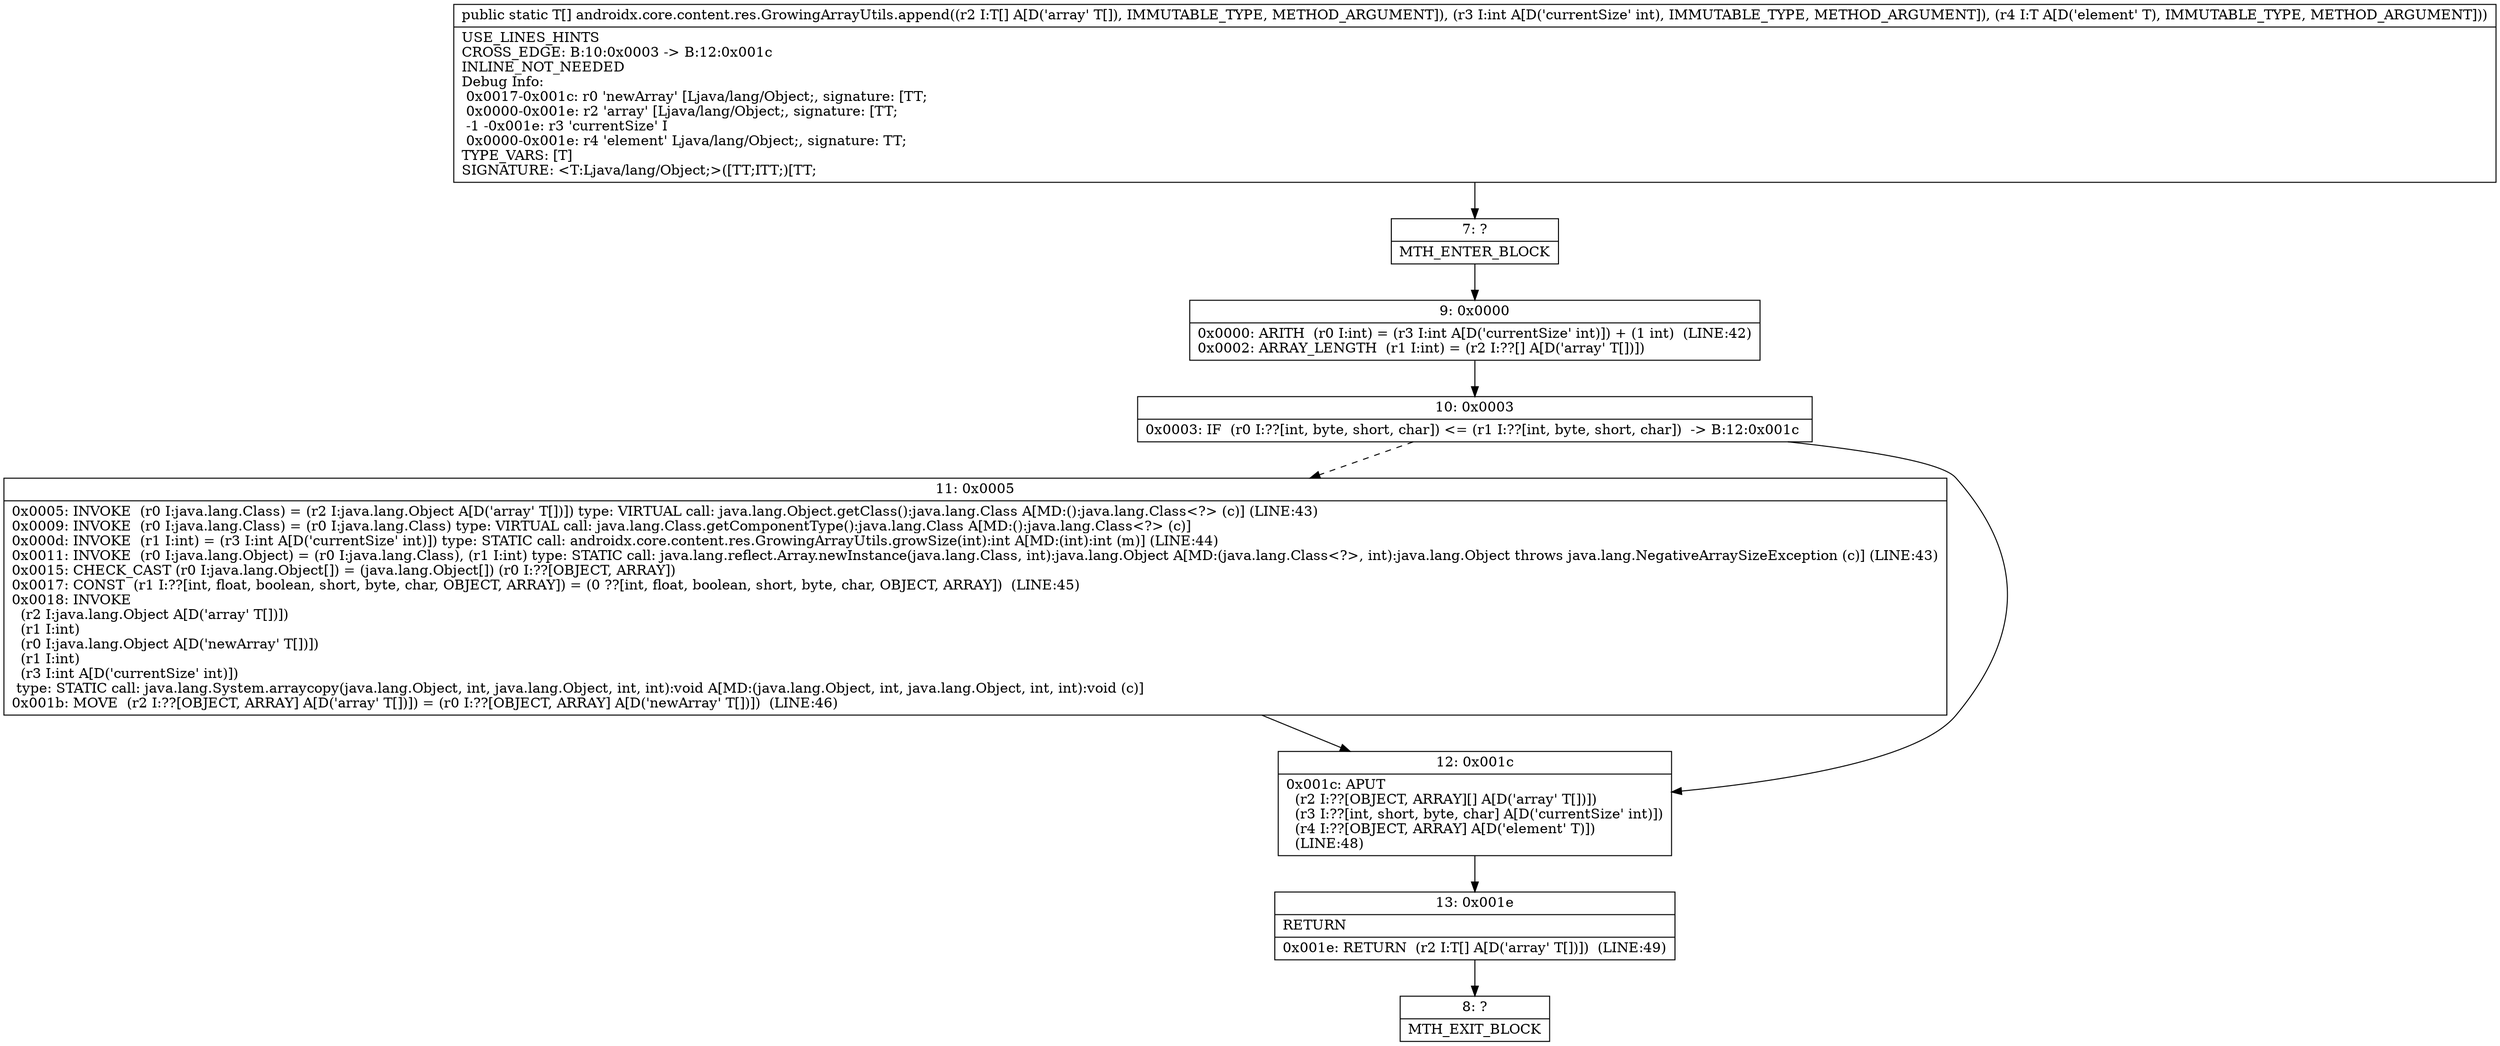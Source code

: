 digraph "CFG forandroidx.core.content.res.GrowingArrayUtils.append([Ljava\/lang\/Object;ILjava\/lang\/Object;)[Ljava\/lang\/Object;" {
Node_7 [shape=record,label="{7\:\ ?|MTH_ENTER_BLOCK\l}"];
Node_9 [shape=record,label="{9\:\ 0x0000|0x0000: ARITH  (r0 I:int) = (r3 I:int A[D('currentSize' int)]) + (1 int)  (LINE:42)\l0x0002: ARRAY_LENGTH  (r1 I:int) = (r2 I:??[] A[D('array' T[])]) \l}"];
Node_10 [shape=record,label="{10\:\ 0x0003|0x0003: IF  (r0 I:??[int, byte, short, char]) \<= (r1 I:??[int, byte, short, char])  \-\> B:12:0x001c \l}"];
Node_11 [shape=record,label="{11\:\ 0x0005|0x0005: INVOKE  (r0 I:java.lang.Class) = (r2 I:java.lang.Object A[D('array' T[])]) type: VIRTUAL call: java.lang.Object.getClass():java.lang.Class A[MD:():java.lang.Class\<?\> (c)] (LINE:43)\l0x0009: INVOKE  (r0 I:java.lang.Class) = (r0 I:java.lang.Class) type: VIRTUAL call: java.lang.Class.getComponentType():java.lang.Class A[MD:():java.lang.Class\<?\> (c)]\l0x000d: INVOKE  (r1 I:int) = (r3 I:int A[D('currentSize' int)]) type: STATIC call: androidx.core.content.res.GrowingArrayUtils.growSize(int):int A[MD:(int):int (m)] (LINE:44)\l0x0011: INVOKE  (r0 I:java.lang.Object) = (r0 I:java.lang.Class), (r1 I:int) type: STATIC call: java.lang.reflect.Array.newInstance(java.lang.Class, int):java.lang.Object A[MD:(java.lang.Class\<?\>, int):java.lang.Object throws java.lang.NegativeArraySizeException (c)] (LINE:43)\l0x0015: CHECK_CAST (r0 I:java.lang.Object[]) = (java.lang.Object[]) (r0 I:??[OBJECT, ARRAY]) \l0x0017: CONST  (r1 I:??[int, float, boolean, short, byte, char, OBJECT, ARRAY]) = (0 ??[int, float, boolean, short, byte, char, OBJECT, ARRAY])  (LINE:45)\l0x0018: INVOKE  \l  (r2 I:java.lang.Object A[D('array' T[])])\l  (r1 I:int)\l  (r0 I:java.lang.Object A[D('newArray' T[])])\l  (r1 I:int)\l  (r3 I:int A[D('currentSize' int)])\l type: STATIC call: java.lang.System.arraycopy(java.lang.Object, int, java.lang.Object, int, int):void A[MD:(java.lang.Object, int, java.lang.Object, int, int):void (c)]\l0x001b: MOVE  (r2 I:??[OBJECT, ARRAY] A[D('array' T[])]) = (r0 I:??[OBJECT, ARRAY] A[D('newArray' T[])])  (LINE:46)\l}"];
Node_12 [shape=record,label="{12\:\ 0x001c|0x001c: APUT  \l  (r2 I:??[OBJECT, ARRAY][] A[D('array' T[])])\l  (r3 I:??[int, short, byte, char] A[D('currentSize' int)])\l  (r4 I:??[OBJECT, ARRAY] A[D('element' T)])\l  (LINE:48)\l}"];
Node_13 [shape=record,label="{13\:\ 0x001e|RETURN\l|0x001e: RETURN  (r2 I:T[] A[D('array' T[])])  (LINE:49)\l}"];
Node_8 [shape=record,label="{8\:\ ?|MTH_EXIT_BLOCK\l}"];
MethodNode[shape=record,label="{public static T[] androidx.core.content.res.GrowingArrayUtils.append((r2 I:T[] A[D('array' T[]), IMMUTABLE_TYPE, METHOD_ARGUMENT]), (r3 I:int A[D('currentSize' int), IMMUTABLE_TYPE, METHOD_ARGUMENT]), (r4 I:T A[D('element' T), IMMUTABLE_TYPE, METHOD_ARGUMENT]))  | USE_LINES_HINTS\lCROSS_EDGE: B:10:0x0003 \-\> B:12:0x001c\lINLINE_NOT_NEEDED\lDebug Info:\l  0x0017\-0x001c: r0 'newArray' [Ljava\/lang\/Object;, signature: [TT;\l  0x0000\-0x001e: r2 'array' [Ljava\/lang\/Object;, signature: [TT;\l  \-1 \-0x001e: r3 'currentSize' I\l  0x0000\-0x001e: r4 'element' Ljava\/lang\/Object;, signature: TT;\lTYPE_VARS: [T]\lSIGNATURE: \<T:Ljava\/lang\/Object;\>([TT;ITT;)[TT;\l}"];
MethodNode -> Node_7;Node_7 -> Node_9;
Node_9 -> Node_10;
Node_10 -> Node_11[style=dashed];
Node_10 -> Node_12;
Node_11 -> Node_12;
Node_12 -> Node_13;
Node_13 -> Node_8;
}

